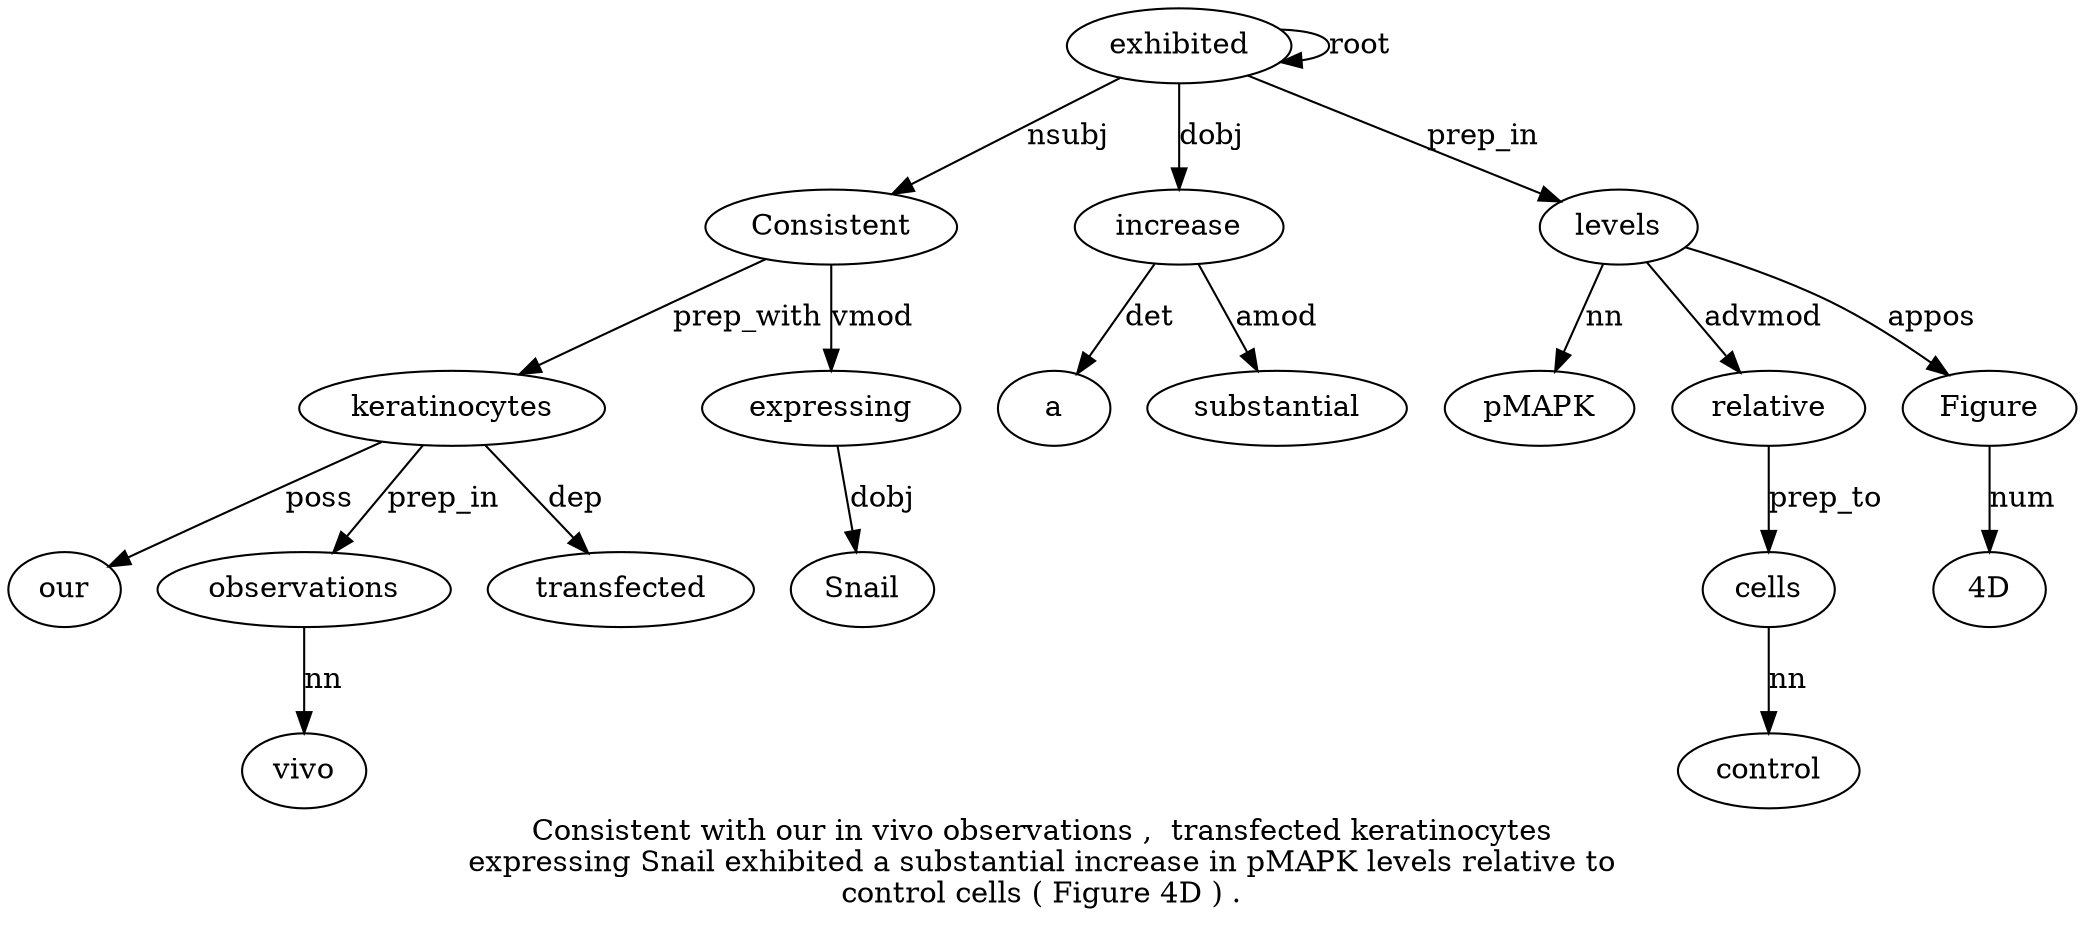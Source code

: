 digraph "Consistent with our in vivo observations ,  transfected keratinocytes expressing Snail exhibited a substantial increase in pMAPK levels relative to control cells ( Figure 4D ) ." {
label="Consistent with our in vivo observations ,  transfected keratinocytes
expressing Snail exhibited a substantial increase in pMAPK levels relative to
control cells ( Figure 4D ) .";
exhibited12 [style=filled, fillcolor=white, label=exhibited];
Consistent1 [style=filled, fillcolor=white, label=Consistent];
exhibited12 -> Consistent1  [label=nsubj];
keratinocytes9 [style=filled, fillcolor=white, label=keratinocytes];
our3 [style=filled, fillcolor=white, label=our];
keratinocytes9 -> our3  [label=poss];
observations6 [style=filled, fillcolor=white, label=observations];
vivo5 [style=filled, fillcolor=white, label=vivo];
observations6 -> vivo5  [label=nn];
keratinocytes9 -> observations6  [label=prep_in];
transfected8 [style=filled, fillcolor=white, label=transfected];
keratinocytes9 -> transfected8  [label=dep];
Consistent1 -> keratinocytes9  [label=prep_with];
expressing10 [style=filled, fillcolor=white, label=expressing];
Consistent1 -> expressing10  [label=vmod];
Snail11 [style=filled, fillcolor=white, label=Snail];
expressing10 -> Snail11  [label=dobj];
exhibited12 -> exhibited12  [label=root];
increase15 [style=filled, fillcolor=white, label=increase];
a13 [style=filled, fillcolor=white, label=a];
increase15 -> a13  [label=det];
substantial14 [style=filled, fillcolor=white, label=substantial];
increase15 -> substantial14  [label=amod];
exhibited12 -> increase15  [label=dobj];
levels18 [style=filled, fillcolor=white, label=levels];
pMAPK17 [style=filled, fillcolor=white, label=pMAPK];
levels18 -> pMAPK17  [label=nn];
exhibited12 -> levels18  [label=prep_in];
relative19 [style=filled, fillcolor=white, label=relative];
levels18 -> relative19  [label=advmod];
cells22 [style=filled, fillcolor=white, label=cells];
control21 [style=filled, fillcolor=white, label=control];
cells22 -> control21  [label=nn];
relative19 -> cells22  [label=prep_to];
Figure24 [style=filled, fillcolor=white, label=Figure];
levels18 -> Figure24  [label=appos];
"4D25" [style=filled, fillcolor=white, label="4D"];
Figure24 -> "4D25"  [label=num];
}
